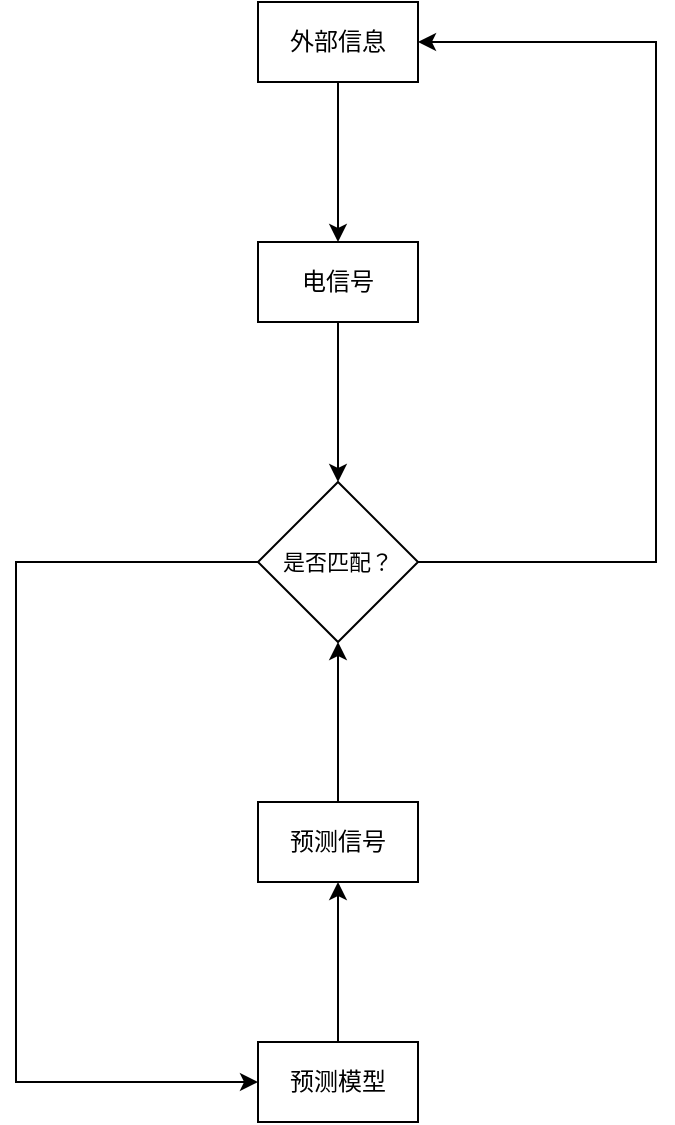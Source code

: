 <mxfile version="23.0.0" type="github">
  <diagram name="第 1 页" id="Qkfm3Boy9o21KNh55bbQ">
    <mxGraphModel dx="1043" dy="4315" grid="1" gridSize="10" guides="1" tooltips="1" connect="1" arrows="1" fold="1" page="0" pageScale="1" pageWidth="827" pageHeight="1169" math="0" shadow="0">
      <root>
        <mxCell id="0" />
        <mxCell id="1" parent="0" />
        <mxCell id="ETR4fP2TRNuHNrxHuL_b-9" value="" style="group" vertex="1" connectable="0" parent="1">
          <mxGeometry x="80" y="-3400" width="320" height="560" as="geometry" />
        </mxCell>
        <mxCell id="ETR4fP2TRNuHNrxHuL_b-10" value="外部信息" style="rounded=0;whiteSpace=wrap;html=1;" vertex="1" parent="ETR4fP2TRNuHNrxHuL_b-9">
          <mxGeometry x="121" width="80" height="40" as="geometry" />
        </mxCell>
        <mxCell id="ETR4fP2TRNuHNrxHuL_b-11" value="电信号" style="rounded=0;whiteSpace=wrap;html=1;" vertex="1" parent="ETR4fP2TRNuHNrxHuL_b-9">
          <mxGeometry x="121" y="120" width="80" height="40" as="geometry" />
        </mxCell>
        <mxCell id="ETR4fP2TRNuHNrxHuL_b-12" value="" style="edgeStyle=orthogonalEdgeStyle;shape=connector;rounded=0;orthogonalLoop=1;jettySize=auto;html=1;labelBackgroundColor=default;strokeColor=default;align=center;verticalAlign=middle;fontFamily=Helvetica;fontSize=11;fontColor=default;endArrow=classic;" edge="1" parent="ETR4fP2TRNuHNrxHuL_b-9" source="ETR4fP2TRNuHNrxHuL_b-10" target="ETR4fP2TRNuHNrxHuL_b-11">
          <mxGeometry relative="1" as="geometry" />
        </mxCell>
        <mxCell id="ETR4fP2TRNuHNrxHuL_b-13" value="预测模型" style="rounded=0;whiteSpace=wrap;html=1;" vertex="1" parent="ETR4fP2TRNuHNrxHuL_b-9">
          <mxGeometry x="121" y="520" width="80" height="40" as="geometry" />
        </mxCell>
        <mxCell id="ETR4fP2TRNuHNrxHuL_b-14" value="预测信号" style="rounded=0;whiteSpace=wrap;html=1;" vertex="1" parent="ETR4fP2TRNuHNrxHuL_b-9">
          <mxGeometry x="121" y="400" width="80" height="40" as="geometry" />
        </mxCell>
        <mxCell id="ETR4fP2TRNuHNrxHuL_b-15" value="" style="edgeStyle=orthogonalEdgeStyle;shape=connector;rounded=0;orthogonalLoop=1;jettySize=auto;html=1;labelBackgroundColor=default;strokeColor=default;align=center;verticalAlign=middle;fontFamily=Helvetica;fontSize=11;fontColor=default;endArrow=classic;" edge="1" parent="ETR4fP2TRNuHNrxHuL_b-9" source="ETR4fP2TRNuHNrxHuL_b-13" target="ETR4fP2TRNuHNrxHuL_b-14">
          <mxGeometry relative="1" as="geometry" />
        </mxCell>
        <mxCell id="ETR4fP2TRNuHNrxHuL_b-16" style="edgeStyle=orthogonalEdgeStyle;shape=connector;rounded=0;orthogonalLoop=1;jettySize=auto;html=1;entryX=0;entryY=0.5;entryDx=0;entryDy=0;labelBackgroundColor=default;strokeColor=default;align=center;verticalAlign=middle;fontFamily=Helvetica;fontSize=11;fontColor=default;endArrow=classic;" edge="1" parent="ETR4fP2TRNuHNrxHuL_b-9" source="ETR4fP2TRNuHNrxHuL_b-18" target="ETR4fP2TRNuHNrxHuL_b-13">
          <mxGeometry relative="1" as="geometry">
            <Array as="points">
              <mxPoint y="280" />
              <mxPoint y="540" />
            </Array>
          </mxGeometry>
        </mxCell>
        <mxCell id="ETR4fP2TRNuHNrxHuL_b-17" style="edgeStyle=orthogonalEdgeStyle;shape=connector;rounded=0;orthogonalLoop=1;jettySize=auto;html=1;entryX=1;entryY=0.5;entryDx=0;entryDy=0;labelBackgroundColor=default;strokeColor=default;align=center;verticalAlign=middle;fontFamily=Helvetica;fontSize=11;fontColor=default;endArrow=classic;" edge="1" parent="ETR4fP2TRNuHNrxHuL_b-9" source="ETR4fP2TRNuHNrxHuL_b-18" target="ETR4fP2TRNuHNrxHuL_b-10">
          <mxGeometry relative="1" as="geometry">
            <Array as="points">
              <mxPoint x="320" y="280" />
              <mxPoint x="320" y="20" />
            </Array>
          </mxGeometry>
        </mxCell>
        <mxCell id="ETR4fP2TRNuHNrxHuL_b-18" value="是否匹配？" style="rhombus;whiteSpace=wrap;html=1;fontFamily=Helvetica;fontSize=11;fontColor=default;" vertex="1" parent="ETR4fP2TRNuHNrxHuL_b-9">
          <mxGeometry x="121" y="240" width="80" height="80" as="geometry" />
        </mxCell>
        <mxCell id="ETR4fP2TRNuHNrxHuL_b-19" value="" style="edgeStyle=orthogonalEdgeStyle;shape=connector;rounded=0;orthogonalLoop=1;jettySize=auto;html=1;labelBackgroundColor=default;strokeColor=default;align=center;verticalAlign=middle;fontFamily=Helvetica;fontSize=11;fontColor=default;endArrow=classic;" edge="1" parent="ETR4fP2TRNuHNrxHuL_b-9" source="ETR4fP2TRNuHNrxHuL_b-11" target="ETR4fP2TRNuHNrxHuL_b-18">
          <mxGeometry relative="1" as="geometry" />
        </mxCell>
        <mxCell id="ETR4fP2TRNuHNrxHuL_b-20" value="" style="edgeStyle=orthogonalEdgeStyle;shape=connector;rounded=0;orthogonalLoop=1;jettySize=auto;html=1;labelBackgroundColor=default;strokeColor=default;align=center;verticalAlign=middle;fontFamily=Helvetica;fontSize=11;fontColor=default;endArrow=classic;" edge="1" parent="ETR4fP2TRNuHNrxHuL_b-9" source="ETR4fP2TRNuHNrxHuL_b-14" target="ETR4fP2TRNuHNrxHuL_b-18">
          <mxGeometry relative="1" as="geometry" />
        </mxCell>
      </root>
    </mxGraphModel>
  </diagram>
</mxfile>
